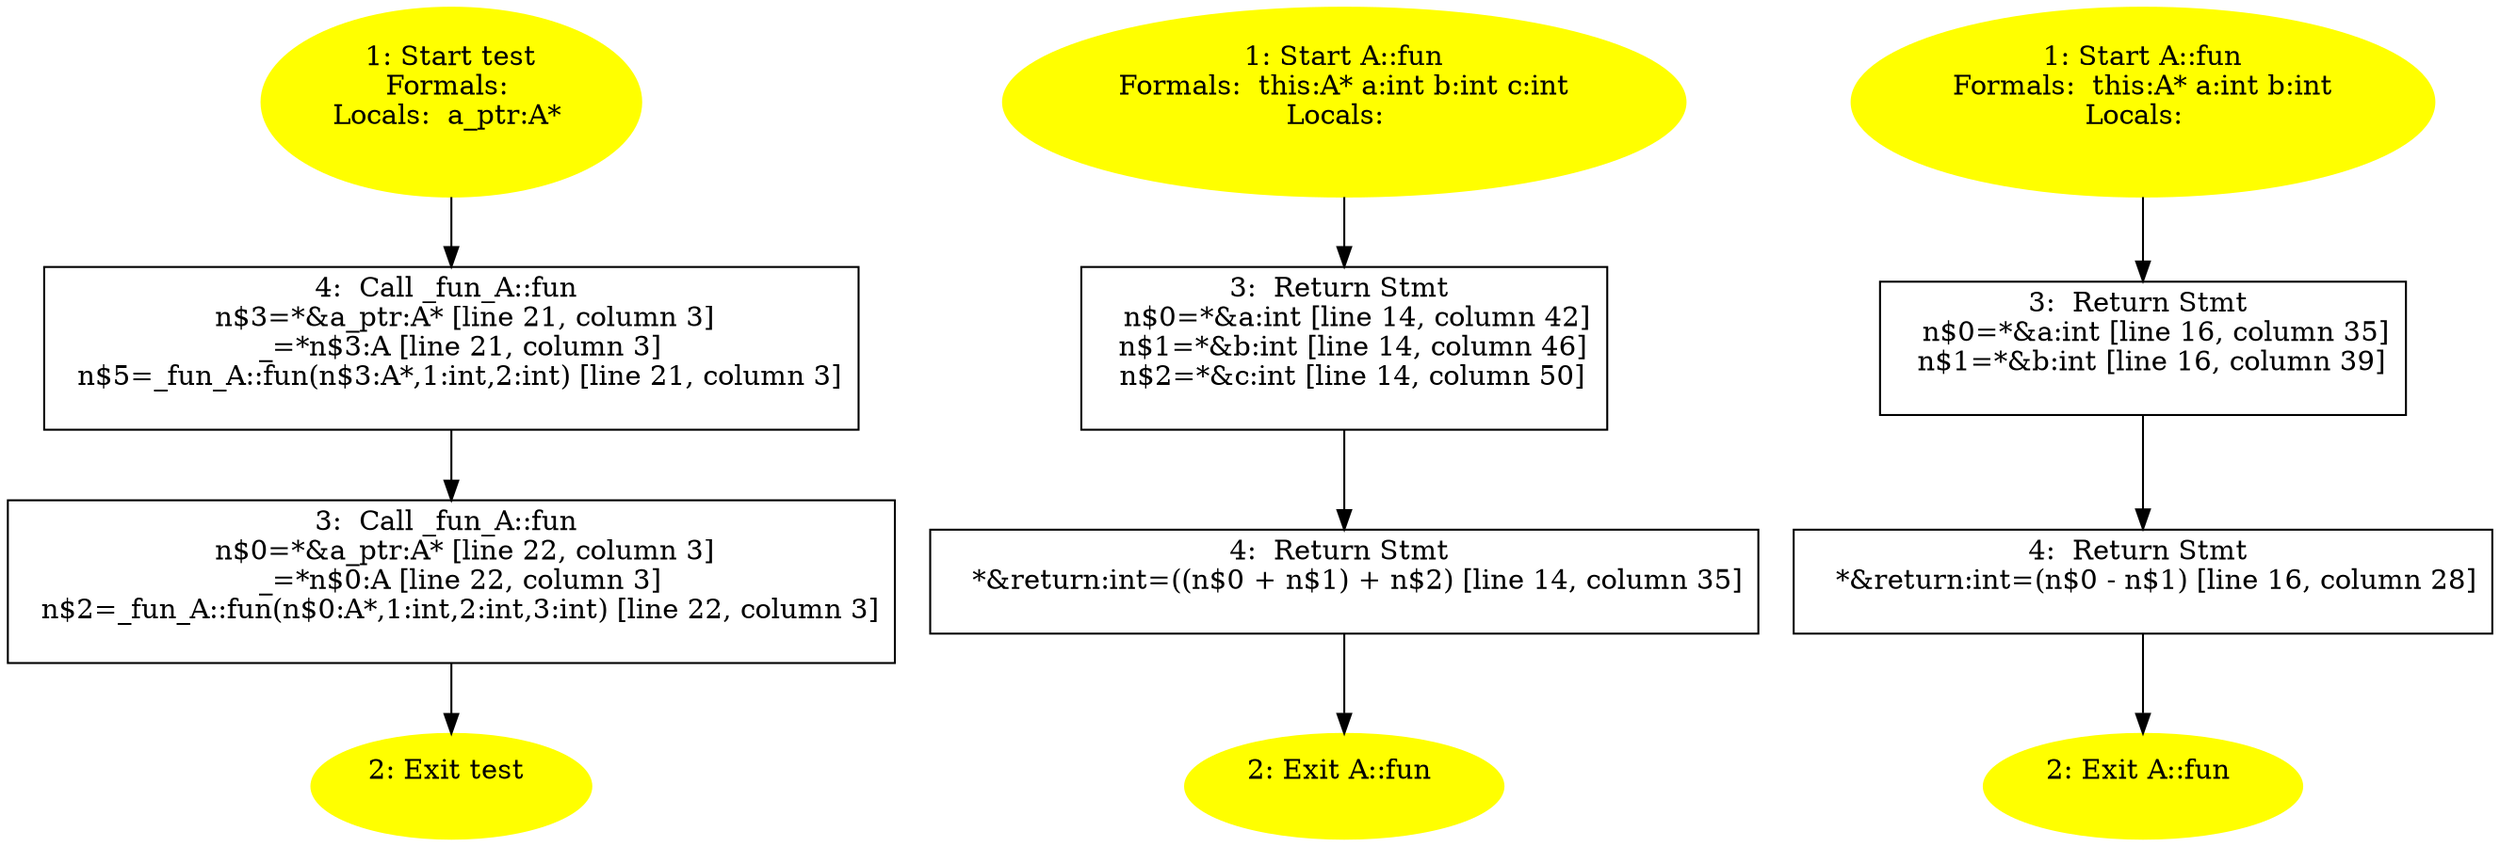 /* @generated */
digraph cfg {
"test#18241244337164948030.afc14f193ad97442_1" [label="1: Start test\nFormals: \nLocals:  a_ptr:A* \n  " color=yellow style=filled]
	

	 "test#18241244337164948030.afc14f193ad97442_1" -> "test#18241244337164948030.afc14f193ad97442_4" ;
"test#18241244337164948030.afc14f193ad97442_2" [label="2: Exit test \n  " color=yellow style=filled]
	

"test#18241244337164948030.afc14f193ad97442_3" [label="3:  Call _fun_A::fun \n   n$0=*&a_ptr:A* [line 22, column 3]\n  _=*n$0:A [line 22, column 3]\n  n$2=_fun_A::fun(n$0:A*,1:int,2:int,3:int) [line 22, column 3]\n " shape="box"]
	

	 "test#18241244337164948030.afc14f193ad97442_3" -> "test#18241244337164948030.afc14f193ad97442_2" ;
"test#18241244337164948030.afc14f193ad97442_4" [label="4:  Call _fun_A::fun \n   n$3=*&a_ptr:A* [line 21, column 3]\n  _=*n$3:A [line 21, column 3]\n  n$5=_fun_A::fun(n$3:A*,1:int,2:int) [line 21, column 3]\n " shape="box"]
	

	 "test#18241244337164948030.afc14f193ad97442_4" -> "test#18241244337164948030.afc14f193ad97442_3" ;
"fun#A#(11837362180710022838).bd816a84384ccf9d_1" [label="1: Start A::fun\nFormals:  this:A* a:int b:int c:int\nLocals:  \n  " color=yellow style=filled]
	

	 "fun#A#(11837362180710022838).bd816a84384ccf9d_1" -> "fun#A#(11837362180710022838).bd816a84384ccf9d_3" ;
"fun#A#(11837362180710022838).bd816a84384ccf9d_2" [label="2: Exit A::fun \n  " color=yellow style=filled]
	

"fun#A#(11837362180710022838).bd816a84384ccf9d_3" [label="3:  Return Stmt \n   n$0=*&a:int [line 14, column 42]\n  n$1=*&b:int [line 14, column 46]\n  n$2=*&c:int [line 14, column 50]\n " shape="box"]
	

	 "fun#A#(11837362180710022838).bd816a84384ccf9d_3" -> "fun#A#(11837362180710022838).bd816a84384ccf9d_4" ;
"fun#A#(11837362180710022838).bd816a84384ccf9d_4" [label="4:  Return Stmt \n   *&return:int=((n$0 + n$1) + n$2) [line 14, column 35]\n " shape="box"]
	

	 "fun#A#(11837362180710022838).bd816a84384ccf9d_4" -> "fun#A#(11837362180710022838).bd816a84384ccf9d_2" ;
"fun#A#(8182299831707963163).ce97257c1f3f892c_1" [label="1: Start A::fun\nFormals:  this:A* a:int b:int\nLocals:  \n  " color=yellow style=filled]
	

	 "fun#A#(8182299831707963163).ce97257c1f3f892c_1" -> "fun#A#(8182299831707963163).ce97257c1f3f892c_3" ;
"fun#A#(8182299831707963163).ce97257c1f3f892c_2" [label="2: Exit A::fun \n  " color=yellow style=filled]
	

"fun#A#(8182299831707963163).ce97257c1f3f892c_3" [label="3:  Return Stmt \n   n$0=*&a:int [line 16, column 35]\n  n$1=*&b:int [line 16, column 39]\n " shape="box"]
	

	 "fun#A#(8182299831707963163).ce97257c1f3f892c_3" -> "fun#A#(8182299831707963163).ce97257c1f3f892c_4" ;
"fun#A#(8182299831707963163).ce97257c1f3f892c_4" [label="4:  Return Stmt \n   *&return:int=(n$0 - n$1) [line 16, column 28]\n " shape="box"]
	

	 "fun#A#(8182299831707963163).ce97257c1f3f892c_4" -> "fun#A#(8182299831707963163).ce97257c1f3f892c_2" ;
}
